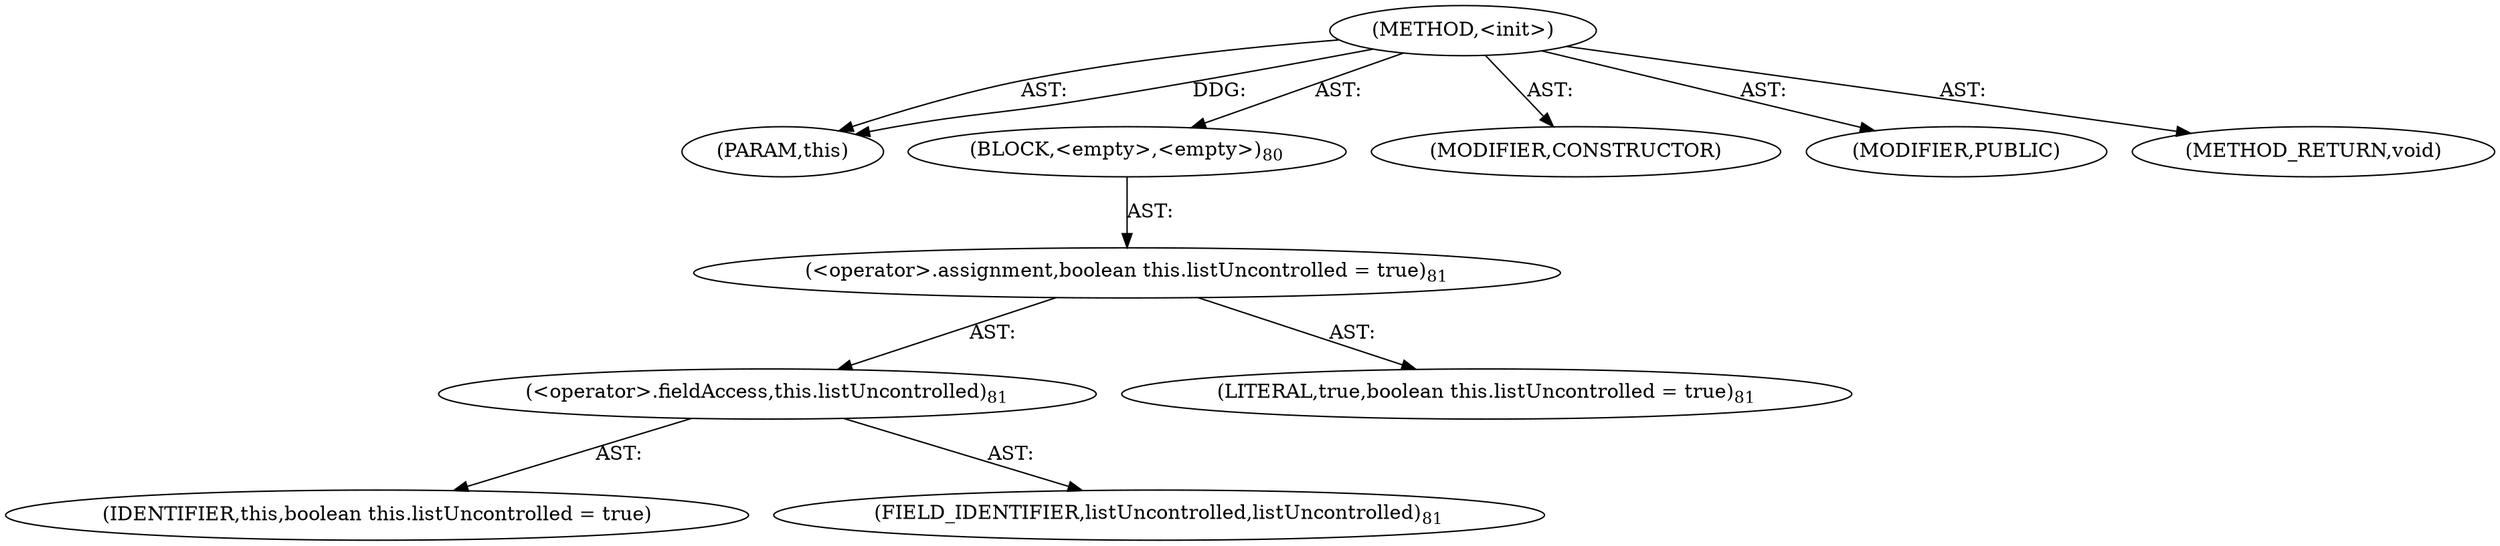 digraph "&lt;init&gt;" {  
"111669149710" [label = <(METHOD,&lt;init&gt;)> ]
"115964117019" [label = <(PARAM,this)> ]
"25769803820" [label = <(BLOCK,&lt;empty&gt;,&lt;empty&gt;)<SUB>80</SUB>> ]
"30064771275" [label = <(&lt;operator&gt;.assignment,boolean this.listUncontrolled = true)<SUB>81</SUB>> ]
"30064771276" [label = <(&lt;operator&gt;.fieldAccess,this.listUncontrolled)<SUB>81</SUB>> ]
"68719476925" [label = <(IDENTIFIER,this,boolean this.listUncontrolled = true)> ]
"55834574860" [label = <(FIELD_IDENTIFIER,listUncontrolled,listUncontrolled)<SUB>81</SUB>> ]
"90194313248" [label = <(LITERAL,true,boolean this.listUncontrolled = true)<SUB>81</SUB>> ]
"133143986209" [label = <(MODIFIER,CONSTRUCTOR)> ]
"133143986210" [label = <(MODIFIER,PUBLIC)> ]
"128849018894" [label = <(METHOD_RETURN,void)> ]
  "111669149710" -> "115964117019"  [ label = "AST: "] 
  "111669149710" -> "25769803820"  [ label = "AST: "] 
  "111669149710" -> "133143986209"  [ label = "AST: "] 
  "111669149710" -> "133143986210"  [ label = "AST: "] 
  "111669149710" -> "128849018894"  [ label = "AST: "] 
  "25769803820" -> "30064771275"  [ label = "AST: "] 
  "30064771275" -> "30064771276"  [ label = "AST: "] 
  "30064771275" -> "90194313248"  [ label = "AST: "] 
  "30064771276" -> "68719476925"  [ label = "AST: "] 
  "30064771276" -> "55834574860"  [ label = "AST: "] 
  "111669149710" -> "115964117019"  [ label = "DDG: "] 
}

